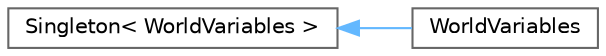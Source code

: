 digraph "Graphical Class Hierarchy"
{
 // LATEX_PDF_SIZE
  bgcolor="transparent";
  edge [fontname=Helvetica,fontsize=10,labelfontname=Helvetica,labelfontsize=10];
  node [fontname=Helvetica,fontsize=10,shape=box,height=0.2,width=0.4];
  rankdir="LR";
  Node0 [id="Node000000",label="Singleton\< WorldVariables \>",height=0.2,width=0.4,color="grey40", fillcolor="white", style="filled",URL="$class_singleton.html",tooltip=" "];
  Node0 -> Node1 [id="edge26_Node000000_Node000001",dir="back",color="steelblue1",style="solid",tooltip=" "];
  Node1 [id="Node000001",label="WorldVariables",height=0.2,width=0.4,color="grey40", fillcolor="white", style="filled",URL="$class_world_variables.html",tooltip=" "];
}
